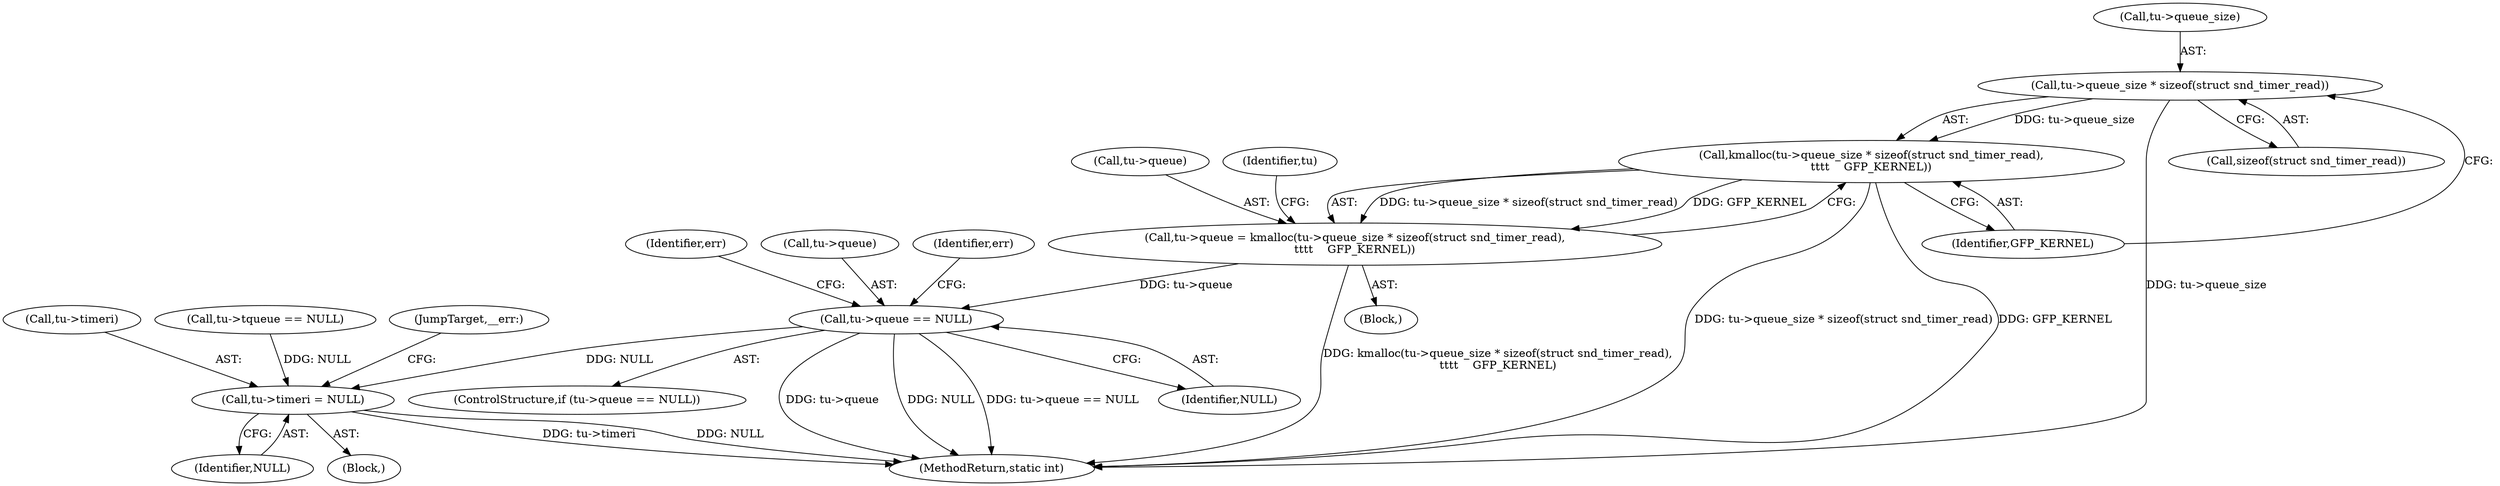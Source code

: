 digraph "0_linux_af368027a49a751d6ff4ee9e3f9961f35bb4fede_2@API" {
"1000236" [label="(Call,tu->queue_size * sizeof(struct snd_timer_read))"];
"1000235" [label="(Call,kmalloc(tu->queue_size * sizeof(struct snd_timer_read),\n\t\t\t\t    GFP_KERNEL))"];
"1000231" [label="(Call,tu->queue = kmalloc(tu->queue_size * sizeof(struct snd_timer_read),\n\t\t\t\t    GFP_KERNEL))"];
"1000244" [label="(Call,tu->queue == NULL)"];
"1000262" [label="(Call,tu->timeri = NULL)"];
"1000255" [label="(Identifier,err)"];
"1000232" [label="(Call,tu->queue)"];
"1000246" [label="(Identifier,tu)"];
"1000243" [label="(ControlStructure,if (tu->queue == NULL))"];
"1000245" [label="(Call,tu->queue)"];
"1000235" [label="(Call,kmalloc(tu->queue_size * sizeof(struct snd_timer_read),\n\t\t\t\t    GFP_KERNEL))"];
"1000307" [label="(MethodReturn,static int)"];
"1000244" [label="(Call,tu->queue == NULL)"];
"1000266" [label="(Identifier,NULL)"];
"1000230" [label="(Block,)"];
"1000262" [label="(Call,tu->timeri = NULL)"];
"1000263" [label="(Call,tu->timeri)"];
"1000240" [label="(Call,sizeof(struct snd_timer_read))"];
"1000237" [label="(Call,tu->queue_size)"];
"1000220" [label="(Call,tu->tqueue == NULL)"];
"1000242" [label="(Identifier,GFP_KERNEL)"];
"1000236" [label="(Call,tu->queue_size * sizeof(struct snd_timer_read))"];
"1000248" [label="(Identifier,NULL)"];
"1000304" [label="(JumpTarget,__err:)"];
"1000231" [label="(Call,tu->queue = kmalloc(tu->queue_size * sizeof(struct snd_timer_read),\n\t\t\t\t    GFP_KERNEL))"];
"1000257" [label="(Block,)"];
"1000250" [label="(Identifier,err)"];
"1000236" -> "1000235"  [label="AST: "];
"1000236" -> "1000240"  [label="CFG: "];
"1000237" -> "1000236"  [label="AST: "];
"1000240" -> "1000236"  [label="AST: "];
"1000242" -> "1000236"  [label="CFG: "];
"1000236" -> "1000307"  [label="DDG: tu->queue_size"];
"1000236" -> "1000235"  [label="DDG: tu->queue_size"];
"1000235" -> "1000231"  [label="AST: "];
"1000235" -> "1000242"  [label="CFG: "];
"1000242" -> "1000235"  [label="AST: "];
"1000231" -> "1000235"  [label="CFG: "];
"1000235" -> "1000307"  [label="DDG: tu->queue_size * sizeof(struct snd_timer_read)"];
"1000235" -> "1000307"  [label="DDG: GFP_KERNEL"];
"1000235" -> "1000231"  [label="DDG: tu->queue_size * sizeof(struct snd_timer_read)"];
"1000235" -> "1000231"  [label="DDG: GFP_KERNEL"];
"1000231" -> "1000230"  [label="AST: "];
"1000232" -> "1000231"  [label="AST: "];
"1000246" -> "1000231"  [label="CFG: "];
"1000231" -> "1000307"  [label="DDG: kmalloc(tu->queue_size * sizeof(struct snd_timer_read),\n\t\t\t\t    GFP_KERNEL)"];
"1000231" -> "1000244"  [label="DDG: tu->queue"];
"1000244" -> "1000243"  [label="AST: "];
"1000244" -> "1000248"  [label="CFG: "];
"1000245" -> "1000244"  [label="AST: "];
"1000248" -> "1000244"  [label="AST: "];
"1000250" -> "1000244"  [label="CFG: "];
"1000255" -> "1000244"  [label="CFG: "];
"1000244" -> "1000307"  [label="DDG: tu->queue"];
"1000244" -> "1000307"  [label="DDG: NULL"];
"1000244" -> "1000307"  [label="DDG: tu->queue == NULL"];
"1000244" -> "1000262"  [label="DDG: NULL"];
"1000262" -> "1000257"  [label="AST: "];
"1000262" -> "1000266"  [label="CFG: "];
"1000263" -> "1000262"  [label="AST: "];
"1000266" -> "1000262"  [label="AST: "];
"1000304" -> "1000262"  [label="CFG: "];
"1000262" -> "1000307"  [label="DDG: tu->timeri"];
"1000262" -> "1000307"  [label="DDG: NULL"];
"1000220" -> "1000262"  [label="DDG: NULL"];
}
